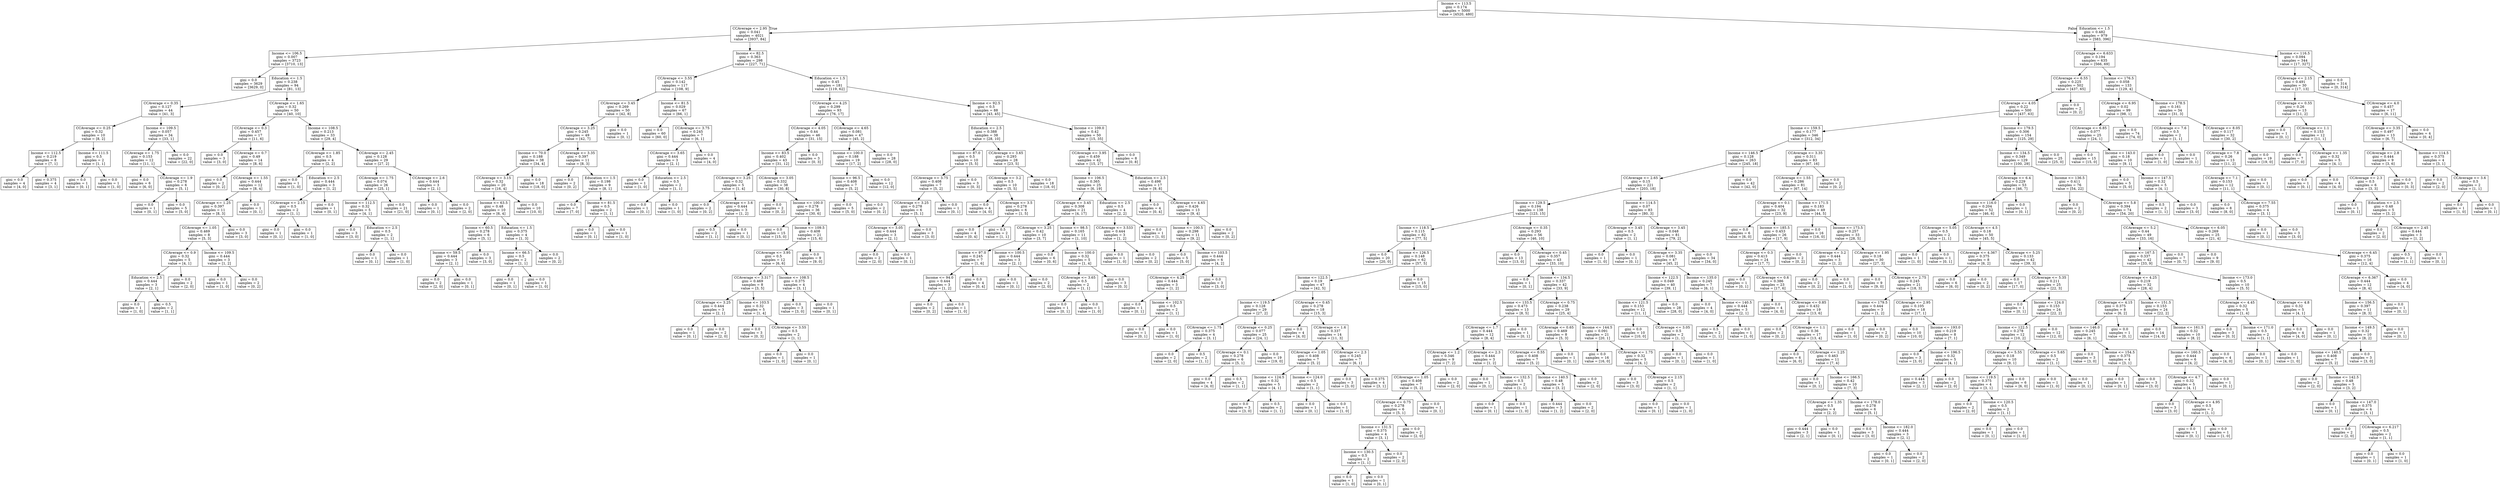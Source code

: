 digraph Tree {
node [shape=box] ;
0 [label="Income <= 113.5\ngini = 0.174\nsamples = 5000\nvalue = [4520, 480]"] ;
1 [label="CCAverage <= 2.95\ngini = 0.041\nsamples = 4021\nvalue = [3937, 84]"] ;
0 -> 1 [labeldistance=2.5, labelangle=45, headlabel="True"] ;
2 [label="Income <= 106.5\ngini = 0.007\nsamples = 3723\nvalue = [3710, 13]"] ;
1 -> 2 ;
3 [label="gini = 0.0\nsamples = 3629\nvalue = [3629, 0]"] ;
2 -> 3 ;
4 [label="Education <= 1.5\ngini = 0.238\nsamples = 94\nvalue = [81, 13]"] ;
2 -> 4 ;
5 [label="CCAverage <= 0.35\ngini = 0.127\nsamples = 44\nvalue = [41, 3]"] ;
4 -> 5 ;
6 [label="CCAverage <= 0.25\ngini = 0.32\nsamples = 10\nvalue = [8, 2]"] ;
5 -> 6 ;
7 [label="Income <= 112.5\ngini = 0.219\nsamples = 8\nvalue = [7, 1]"] ;
6 -> 7 ;
8 [label="gini = 0.0\nsamples = 4\nvalue = [4, 0]"] ;
7 -> 8 ;
9 [label="gini = 0.375\nsamples = 4\nvalue = [3, 1]"] ;
7 -> 9 ;
10 [label="Income <= 111.5\ngini = 0.5\nsamples = 2\nvalue = [1, 1]"] ;
6 -> 10 ;
11 [label="gini = 0.0\nsamples = 1\nvalue = [0, 1]"] ;
10 -> 11 ;
12 [label="gini = 0.0\nsamples = 1\nvalue = [1, 0]"] ;
10 -> 12 ;
13 [label="Income <= 109.5\ngini = 0.057\nsamples = 34\nvalue = [33, 1]"] ;
5 -> 13 ;
14 [label="CCAverage <= 1.75\ngini = 0.153\nsamples = 12\nvalue = [11, 1]"] ;
13 -> 14 ;
15 [label="gini = 0.0\nsamples = 6\nvalue = [6, 0]"] ;
14 -> 15 ;
16 [label="CCAverage <= 1.9\ngini = 0.278\nsamples = 6\nvalue = [5, 1]"] ;
14 -> 16 ;
17 [label="gini = 0.0\nsamples = 1\nvalue = [0, 1]"] ;
16 -> 17 ;
18 [label="gini = 0.0\nsamples = 5\nvalue = [5, 0]"] ;
16 -> 18 ;
19 [label="gini = 0.0\nsamples = 22\nvalue = [22, 0]"] ;
13 -> 19 ;
20 [label="CCAverage <= 1.65\ngini = 0.32\nsamples = 50\nvalue = [40, 10]"] ;
4 -> 20 ;
21 [label="CCAverage <= 0.3\ngini = 0.457\nsamples = 17\nvalue = [11, 6]"] ;
20 -> 21 ;
22 [label="gini = 0.0\nsamples = 3\nvalue = [3, 0]"] ;
21 -> 22 ;
23 [label="CCAverage <= 0.7\ngini = 0.49\nsamples = 14\nvalue = [8, 6]"] ;
21 -> 23 ;
24 [label="gini = 0.0\nsamples = 2\nvalue = [0, 2]"] ;
23 -> 24 ;
25 [label="CCAverage <= 1.55\ngini = 0.444\nsamples = 12\nvalue = [8, 4]"] ;
23 -> 25 ;
26 [label="CCAverage <= 1.25\ngini = 0.397\nsamples = 11\nvalue = [8, 3]"] ;
25 -> 26 ;
27 [label="CCAverage <= 1.05\ngini = 0.469\nsamples = 8\nvalue = [5, 3]"] ;
26 -> 27 ;
28 [label="CCAverage <= 0.9\ngini = 0.32\nsamples = 5\nvalue = [4, 1]"] ;
27 -> 28 ;
29 [label="Education <= 2.5\ngini = 0.444\nsamples = 3\nvalue = [2, 1]"] ;
28 -> 29 ;
30 [label="gini = 0.0\nsamples = 1\nvalue = [1, 0]"] ;
29 -> 30 ;
31 [label="gini = 0.5\nsamples = 2\nvalue = [1, 1]"] ;
29 -> 31 ;
32 [label="gini = 0.0\nsamples = 2\nvalue = [2, 0]"] ;
28 -> 32 ;
33 [label="Income <= 109.5\ngini = 0.444\nsamples = 3\nvalue = [1, 2]"] ;
27 -> 33 ;
34 [label="gini = 0.0\nsamples = 1\nvalue = [1, 0]"] ;
33 -> 34 ;
35 [label="gini = 0.0\nsamples = 2\nvalue = [0, 2]"] ;
33 -> 35 ;
36 [label="gini = 0.0\nsamples = 3\nvalue = [3, 0]"] ;
26 -> 36 ;
37 [label="gini = 0.0\nsamples = 1\nvalue = [0, 1]"] ;
25 -> 37 ;
38 [label="Income <= 108.5\ngini = 0.213\nsamples = 33\nvalue = [29, 4]"] ;
20 -> 38 ;
39 [label="CCAverage <= 1.85\ngini = 0.5\nsamples = 4\nvalue = [2, 2]"] ;
38 -> 39 ;
40 [label="gini = 0.0\nsamples = 1\nvalue = [1, 0]"] ;
39 -> 40 ;
41 [label="Education <= 2.5\ngini = 0.444\nsamples = 3\nvalue = [1, 2]"] ;
39 -> 41 ;
42 [label="CCAverage <= 2.15\ngini = 0.5\nsamples = 2\nvalue = [1, 1]"] ;
41 -> 42 ;
43 [label="gini = 0.0\nsamples = 1\nvalue = [0, 1]"] ;
42 -> 43 ;
44 [label="gini = 0.0\nsamples = 1\nvalue = [1, 0]"] ;
42 -> 44 ;
45 [label="gini = 0.0\nsamples = 1\nvalue = [0, 1]"] ;
41 -> 45 ;
46 [label="CCAverage <= 2.45\ngini = 0.128\nsamples = 29\nvalue = [27, 2]"] ;
38 -> 46 ;
47 [label="CCAverage <= 1.75\ngini = 0.074\nsamples = 26\nvalue = [25, 1]"] ;
46 -> 47 ;
48 [label="Income <= 112.5\ngini = 0.32\nsamples = 5\nvalue = [4, 1]"] ;
47 -> 48 ;
49 [label="gini = 0.0\nsamples = 3\nvalue = [3, 0]"] ;
48 -> 49 ;
50 [label="Education <= 2.5\ngini = 0.5\nsamples = 2\nvalue = [1, 1]"] ;
48 -> 50 ;
51 [label="gini = 0.0\nsamples = 1\nvalue = [0, 1]"] ;
50 -> 51 ;
52 [label="gini = 0.0\nsamples = 1\nvalue = [1, 0]"] ;
50 -> 52 ;
53 [label="gini = 0.0\nsamples = 21\nvalue = [21, 0]"] ;
47 -> 53 ;
54 [label="CCAverage <= 2.6\ngini = 0.444\nsamples = 3\nvalue = [2, 1]"] ;
46 -> 54 ;
55 [label="gini = 0.0\nsamples = 1\nvalue = [0, 1]"] ;
54 -> 55 ;
56 [label="gini = 0.0\nsamples = 2\nvalue = [2, 0]"] ;
54 -> 56 ;
57 [label="Income <= 82.5\ngini = 0.363\nsamples = 298\nvalue = [227, 71]"] ;
1 -> 57 ;
58 [label="CCAverage <= 3.55\ngini = 0.142\nsamples = 117\nvalue = [108, 9]"] ;
57 -> 58 ;
59 [label="CCAverage <= 3.45\ngini = 0.269\nsamples = 50\nvalue = [42, 8]"] ;
58 -> 59 ;
60 [label="CCAverage <= 3.25\ngini = 0.245\nsamples = 49\nvalue = [42, 7]"] ;
59 -> 60 ;
61 [label="Income <= 70.0\ngini = 0.188\nsamples = 38\nvalue = [34, 4]"] ;
60 -> 61 ;
62 [label="CCAverage <= 3.15\ngini = 0.32\nsamples = 20\nvalue = [16, 4]"] ;
61 -> 62 ;
63 [label="Income <= 63.5\ngini = 0.48\nsamples = 10\nvalue = [6, 4]"] ;
62 -> 63 ;
64 [label="Income <= 60.5\ngini = 0.278\nsamples = 6\nvalue = [5, 1]"] ;
63 -> 64 ;
65 [label="Income <= 59.5\ngini = 0.444\nsamples = 3\nvalue = [2, 1]"] ;
64 -> 65 ;
66 [label="gini = 0.0\nsamples = 2\nvalue = [2, 0]"] ;
65 -> 66 ;
67 [label="gini = 0.0\nsamples = 1\nvalue = [0, 1]"] ;
65 -> 67 ;
68 [label="gini = 0.0\nsamples = 3\nvalue = [3, 0]"] ;
64 -> 68 ;
69 [label="Education <= 1.5\ngini = 0.375\nsamples = 4\nvalue = [1, 3]"] ;
63 -> 69 ;
70 [label="Income <= 66.5\ngini = 0.5\nsamples = 2\nvalue = [1, 1]"] ;
69 -> 70 ;
71 [label="gini = 0.0\nsamples = 1\nvalue = [0, 1]"] ;
70 -> 71 ;
72 [label="gini = 0.0\nsamples = 1\nvalue = [1, 0]"] ;
70 -> 72 ;
73 [label="gini = 0.0\nsamples = 2\nvalue = [0, 2]"] ;
69 -> 73 ;
74 [label="gini = 0.0\nsamples = 10\nvalue = [10, 0]"] ;
62 -> 74 ;
75 [label="gini = 0.0\nsamples = 18\nvalue = [18, 0]"] ;
61 -> 75 ;
76 [label="CCAverage <= 3.35\ngini = 0.397\nsamples = 11\nvalue = [8, 3]"] ;
60 -> 76 ;
77 [label="gini = 0.0\nsamples = 2\nvalue = [0, 2]"] ;
76 -> 77 ;
78 [label="Education <= 1.5\ngini = 0.198\nsamples = 9\nvalue = [8, 1]"] ;
76 -> 78 ;
79 [label="gini = 0.0\nsamples = 7\nvalue = [7, 0]"] ;
78 -> 79 ;
80 [label="Income <= 81.5\ngini = 0.5\nsamples = 2\nvalue = [1, 1]"] ;
78 -> 80 ;
81 [label="gini = 0.0\nsamples = 1\nvalue = [0, 1]"] ;
80 -> 81 ;
82 [label="gini = 0.0\nsamples = 1\nvalue = [1, 0]"] ;
80 -> 82 ;
83 [label="gini = 0.0\nsamples = 1\nvalue = [0, 1]"] ;
59 -> 83 ;
84 [label="Income <= 81.5\ngini = 0.029\nsamples = 67\nvalue = [66, 1]"] ;
58 -> 84 ;
85 [label="gini = 0.0\nsamples = 60\nvalue = [60, 0]"] ;
84 -> 85 ;
86 [label="CCAverage <= 3.75\ngini = 0.245\nsamples = 7\nvalue = [6, 1]"] ;
84 -> 86 ;
87 [label="CCAverage <= 3.65\ngini = 0.444\nsamples = 3\nvalue = [2, 1]"] ;
86 -> 87 ;
88 [label="gini = 0.0\nsamples = 1\nvalue = [1, 0]"] ;
87 -> 88 ;
89 [label="Education <= 2.5\ngini = 0.5\nsamples = 2\nvalue = [1, 1]"] ;
87 -> 89 ;
90 [label="gini = 0.0\nsamples = 1\nvalue = [0, 1]"] ;
89 -> 90 ;
91 [label="gini = 0.0\nsamples = 1\nvalue = [1, 0]"] ;
89 -> 91 ;
92 [label="gini = 0.0\nsamples = 4\nvalue = [4, 0]"] ;
86 -> 92 ;
93 [label="Education <= 1.5\ngini = 0.45\nsamples = 181\nvalue = [119, 62]"] ;
57 -> 93 ;
94 [label="CCAverage <= 4.25\ngini = 0.299\nsamples = 93\nvalue = [76, 17]"] ;
93 -> 94 ;
95 [label="CCAverage <= 4.05\ngini = 0.44\nsamples = 46\nvalue = [31, 15]"] ;
94 -> 95 ;
96 [label="Income <= 83.5\ngini = 0.402\nsamples = 43\nvalue = [31, 12]"] ;
95 -> 96 ;
97 [label="CCAverage <= 3.25\ngini = 0.32\nsamples = 5\nvalue = [1, 4]"] ;
96 -> 97 ;
98 [label="gini = 0.0\nsamples = 2\nvalue = [0, 2]"] ;
97 -> 98 ;
99 [label="CCAverage <= 3.6\ngini = 0.444\nsamples = 3\nvalue = [1, 2]"] ;
97 -> 99 ;
100 [label="gini = 0.5\nsamples = 2\nvalue = [1, 1]"] ;
99 -> 100 ;
101 [label="gini = 0.0\nsamples = 1\nvalue = [0, 1]"] ;
99 -> 101 ;
102 [label="CCAverage <= 3.05\ngini = 0.332\nsamples = 38\nvalue = [30, 8]"] ;
96 -> 102 ;
103 [label="gini = 0.0\nsamples = 2\nvalue = [0, 2]"] ;
102 -> 103 ;
104 [label="Income <= 100.0\ngini = 0.278\nsamples = 36\nvalue = [30, 6]"] ;
102 -> 104 ;
105 [label="gini = 0.0\nsamples = 15\nvalue = [15, 0]"] ;
104 -> 105 ;
106 [label="Income <= 109.5\ngini = 0.408\nsamples = 21\nvalue = [15, 6]"] ;
104 -> 106 ;
107 [label="CCAverage <= 3.95\ngini = 0.5\nsamples = 12\nvalue = [6, 6]"] ;
106 -> 107 ;
108 [label="CCAverage <= 3.317\ngini = 0.469\nsamples = 8\nvalue = [3, 5]"] ;
107 -> 108 ;
109 [label="CCAverage <= 3.25\ngini = 0.444\nsamples = 3\nvalue = [2, 1]"] ;
108 -> 109 ;
110 [label="gini = 0.0\nsamples = 1\nvalue = [0, 1]"] ;
109 -> 110 ;
111 [label="gini = 0.0\nsamples = 2\nvalue = [2, 0]"] ;
109 -> 111 ;
112 [label="Income <= 103.5\ngini = 0.32\nsamples = 5\nvalue = [1, 4]"] ;
108 -> 112 ;
113 [label="gini = 0.0\nsamples = 3\nvalue = [0, 3]"] ;
112 -> 113 ;
114 [label="CCAverage <= 3.55\ngini = 0.5\nsamples = 2\nvalue = [1, 1]"] ;
112 -> 114 ;
115 [label="gini = 0.0\nsamples = 1\nvalue = [1, 0]"] ;
114 -> 115 ;
116 [label="gini = 0.0\nsamples = 1\nvalue = [0, 1]"] ;
114 -> 116 ;
117 [label="Income <= 108.5\ngini = 0.375\nsamples = 4\nvalue = [3, 1]"] ;
107 -> 117 ;
118 [label="gini = 0.0\nsamples = 3\nvalue = [3, 0]"] ;
117 -> 118 ;
119 [label="gini = 0.0\nsamples = 1\nvalue = [0, 1]"] ;
117 -> 119 ;
120 [label="gini = 0.0\nsamples = 9\nvalue = [9, 0]"] ;
106 -> 120 ;
121 [label="gini = 0.0\nsamples = 3\nvalue = [0, 3]"] ;
95 -> 121 ;
122 [label="CCAverage <= 4.65\ngini = 0.081\nsamples = 47\nvalue = [45, 2]"] ;
94 -> 122 ;
123 [label="Income <= 100.0\ngini = 0.188\nsamples = 19\nvalue = [17, 2]"] ;
122 -> 123 ;
124 [label="Income <= 96.5\ngini = 0.408\nsamples = 7\nvalue = [5, 2]"] ;
123 -> 124 ;
125 [label="gini = 0.0\nsamples = 5\nvalue = [5, 0]"] ;
124 -> 125 ;
126 [label="gini = 0.0\nsamples = 2\nvalue = [0, 2]"] ;
124 -> 126 ;
127 [label="gini = 0.0\nsamples = 12\nvalue = [12, 0]"] ;
123 -> 127 ;
128 [label="gini = 0.0\nsamples = 28\nvalue = [28, 0]"] ;
122 -> 128 ;
129 [label="Income <= 92.5\ngini = 0.5\nsamples = 88\nvalue = [43, 45]"] ;
93 -> 129 ;
130 [label="Education <= 2.5\ngini = 0.388\nsamples = 38\nvalue = [28, 10]"] ;
129 -> 130 ;
131 [label="Income <= 87.0\ngini = 0.5\nsamples = 10\nvalue = [5, 5]"] ;
130 -> 131 ;
132 [label="CCAverage <= 3.75\ngini = 0.408\nsamples = 7\nvalue = [5, 2]"] ;
131 -> 132 ;
133 [label="CCAverage <= 3.25\ngini = 0.278\nsamples = 6\nvalue = [5, 1]"] ;
132 -> 133 ;
134 [label="CCAverage <= 3.05\ngini = 0.444\nsamples = 3\nvalue = [2, 1]"] ;
133 -> 134 ;
135 [label="gini = 0.0\nsamples = 2\nvalue = [2, 0]"] ;
134 -> 135 ;
136 [label="gini = 0.0\nsamples = 1\nvalue = [0, 1]"] ;
134 -> 136 ;
137 [label="gini = 0.0\nsamples = 3\nvalue = [3, 0]"] ;
133 -> 137 ;
138 [label="gini = 0.0\nsamples = 1\nvalue = [0, 1]"] ;
132 -> 138 ;
139 [label="gini = 0.0\nsamples = 3\nvalue = [0, 3]"] ;
131 -> 139 ;
140 [label="CCAverage <= 3.65\ngini = 0.293\nsamples = 28\nvalue = [23, 5]"] ;
130 -> 140 ;
141 [label="CCAverage <= 3.2\ngini = 0.5\nsamples = 10\nvalue = [5, 5]"] ;
140 -> 141 ;
142 [label="gini = 0.0\nsamples = 4\nvalue = [4, 0]"] ;
141 -> 142 ;
143 [label="CCAverage <= 3.5\ngini = 0.278\nsamples = 6\nvalue = [1, 5]"] ;
141 -> 143 ;
144 [label="gini = 0.0\nsamples = 4\nvalue = [0, 4]"] ;
143 -> 144 ;
145 [label="gini = 0.5\nsamples = 2\nvalue = [1, 1]"] ;
143 -> 145 ;
146 [label="gini = 0.0\nsamples = 18\nvalue = [18, 0]"] ;
140 -> 146 ;
147 [label="Income <= 109.0\ngini = 0.42\nsamples = 50\nvalue = [15, 35]"] ;
129 -> 147 ;
148 [label="CCAverage <= 3.95\ngini = 0.459\nsamples = 42\nvalue = [15, 27]"] ;
147 -> 148 ;
149 [label="Income <= 106.5\ngini = 0.365\nsamples = 25\nvalue = [6, 19]"] ;
148 -> 149 ;
150 [label="CCAverage <= 3.45\ngini = 0.308\nsamples = 21\nvalue = [4, 17]"] ;
149 -> 150 ;
151 [label="CCAverage <= 3.25\ngini = 0.42\nsamples = 10\nvalue = [3, 7]"] ;
150 -> 151 ;
152 [label="Income <= 97.0\ngini = 0.245\nsamples = 7\nvalue = [1, 6]"] ;
151 -> 152 ;
153 [label="Income <= 94.0\ngini = 0.444\nsamples = 3\nvalue = [1, 2]"] ;
152 -> 153 ;
154 [label="gini = 0.0\nsamples = 2\nvalue = [0, 2]"] ;
153 -> 154 ;
155 [label="gini = 0.0\nsamples = 1\nvalue = [1, 0]"] ;
153 -> 155 ;
156 [label="gini = 0.0\nsamples = 4\nvalue = [0, 4]"] ;
152 -> 156 ;
157 [label="Income <= 100.5\ngini = 0.444\nsamples = 3\nvalue = [2, 1]"] ;
151 -> 157 ;
158 [label="gini = 0.0\nsamples = 1\nvalue = [0, 1]"] ;
157 -> 158 ;
159 [label="gini = 0.0\nsamples = 2\nvalue = [2, 0]"] ;
157 -> 159 ;
160 [label="Income <= 98.5\ngini = 0.165\nsamples = 11\nvalue = [1, 10]"] ;
150 -> 160 ;
161 [label="gini = 0.0\nsamples = 6\nvalue = [0, 6]"] ;
160 -> 161 ;
162 [label="Income <= 100.0\ngini = 0.32\nsamples = 5\nvalue = [1, 4]"] ;
160 -> 162 ;
163 [label="CCAverage <= 3.65\ngini = 0.5\nsamples = 2\nvalue = [1, 1]"] ;
162 -> 163 ;
164 [label="gini = 0.0\nsamples = 1\nvalue = [0, 1]"] ;
163 -> 164 ;
165 [label="gini = 0.0\nsamples = 1\nvalue = [1, 0]"] ;
163 -> 165 ;
166 [label="gini = 0.0\nsamples = 3\nvalue = [0, 3]"] ;
162 -> 166 ;
167 [label="Education <= 2.5\ngini = 0.5\nsamples = 4\nvalue = [2, 2]"] ;
149 -> 167 ;
168 [label="CCAverage <= 3.533\ngini = 0.444\nsamples = 3\nvalue = [1, 2]"] ;
167 -> 168 ;
169 [label="gini = 0.0\nsamples = 1\nvalue = [1, 0]"] ;
168 -> 169 ;
170 [label="gini = 0.0\nsamples = 2\nvalue = [0, 2]"] ;
168 -> 170 ;
171 [label="gini = 0.0\nsamples = 1\nvalue = [1, 0]"] ;
167 -> 171 ;
172 [label="Education <= 2.5\ngini = 0.498\nsamples = 17\nvalue = [9, 8]"] ;
148 -> 172 ;
173 [label="gini = 0.0\nsamples = 4\nvalue = [0, 4]"] ;
172 -> 173 ;
174 [label="CCAverage <= 4.65\ngini = 0.426\nsamples = 13\nvalue = [9, 4]"] ;
172 -> 174 ;
175 [label="Income <= 100.5\ngini = 0.298\nsamples = 11\nvalue = [9, 2]"] ;
174 -> 175 ;
176 [label="gini = 0.0\nsamples = 5\nvalue = [5, 0]"] ;
175 -> 176 ;
177 [label="Income <= 103.5\ngini = 0.444\nsamples = 6\nvalue = [4, 2]"] ;
175 -> 177 ;
178 [label="CCAverage <= 4.25\ngini = 0.444\nsamples = 3\nvalue = [1, 2]"] ;
177 -> 178 ;
179 [label="gini = 0.0\nsamples = 1\nvalue = [0, 1]"] ;
178 -> 179 ;
180 [label="Income <= 102.5\ngini = 0.5\nsamples = 2\nvalue = [1, 1]"] ;
178 -> 180 ;
181 [label="gini = 0.0\nsamples = 1\nvalue = [0, 1]"] ;
180 -> 181 ;
182 [label="gini = 0.0\nsamples = 1\nvalue = [1, 0]"] ;
180 -> 182 ;
183 [label="gini = 0.0\nsamples = 3\nvalue = [3, 0]"] ;
177 -> 183 ;
184 [label="gini = 0.0\nsamples = 2\nvalue = [0, 2]"] ;
174 -> 184 ;
185 [label="gini = 0.0\nsamples = 8\nvalue = [0, 8]"] ;
147 -> 185 ;
186 [label="Education <= 1.5\ngini = 0.482\nsamples = 979\nvalue = [583, 396]"] ;
0 -> 186 [labeldistance=2.5, labelangle=-45, headlabel="False"] ;
187 [label="CCAverage <= 6.633\ngini = 0.194\nsamples = 635\nvalue = [566, 69]"] ;
186 -> 187 ;
188 [label="CCAverage <= 6.55\ngini = 0.225\nsamples = 502\nvalue = [437, 65]"] ;
187 -> 188 ;
189 [label="CCAverage <= 4.05\ngini = 0.22\nsamples = 500\nvalue = [437, 63]"] ;
188 -> 189 ;
190 [label="Income <= 159.5\ngini = 0.177\nsamples = 346\nvalue = [312, 34]"] ;
189 -> 190 ;
191 [label="Income <= 146.5\ngini = 0.128\nsamples = 263\nvalue = [245, 18]"] ;
190 -> 191 ;
192 [label="CCAverage <= 2.65\ngini = 0.15\nsamples = 221\nvalue = [203, 18]"] ;
191 -> 192 ;
193 [label="Income <= 129.5\ngini = 0.194\nsamples = 138\nvalue = [123, 15]"] ;
192 -> 193 ;
194 [label="Income <= 118.5\ngini = 0.115\nsamples = 82\nvalue = [77, 5]"] ;
193 -> 194 ;
195 [label="gini = 0.0\nsamples = 20\nvalue = [20, 0]"] ;
194 -> 195 ;
196 [label="Income <= 126.5\ngini = 0.148\nsamples = 62\nvalue = [57, 5]"] ;
194 -> 196 ;
197 [label="Income <= 122.5\ngini = 0.19\nsamples = 47\nvalue = [42, 5]"] ;
196 -> 197 ;
198 [label="Income <= 119.5\ngini = 0.128\nsamples = 29\nvalue = [27, 2]"] ;
197 -> 198 ;
199 [label="CCAverage <= 1.75\ngini = 0.375\nsamples = 4\nvalue = [3, 1]"] ;
198 -> 199 ;
200 [label="gini = 0.0\nsamples = 2\nvalue = [2, 0]"] ;
199 -> 200 ;
201 [label="gini = 0.5\nsamples = 2\nvalue = [1, 1]"] ;
199 -> 201 ;
202 [label="CCAverage <= 0.25\ngini = 0.077\nsamples = 25\nvalue = [24, 1]"] ;
198 -> 202 ;
203 [label="CCAverage <= 0.1\ngini = 0.278\nsamples = 6\nvalue = [5, 1]"] ;
202 -> 203 ;
204 [label="gini = 0.0\nsamples = 4\nvalue = [4, 0]"] ;
203 -> 204 ;
205 [label="gini = 0.5\nsamples = 2\nvalue = [1, 1]"] ;
203 -> 205 ;
206 [label="gini = 0.0\nsamples = 19\nvalue = [19, 0]"] ;
202 -> 206 ;
207 [label="CCAverage <= 0.45\ngini = 0.278\nsamples = 18\nvalue = [15, 3]"] ;
197 -> 207 ;
208 [label="gini = 0.0\nsamples = 4\nvalue = [4, 0]"] ;
207 -> 208 ;
209 [label="CCAverage <= 1.6\ngini = 0.337\nsamples = 14\nvalue = [11, 3]"] ;
207 -> 209 ;
210 [label="CCAverage <= 1.05\ngini = 0.408\nsamples = 7\nvalue = [5, 2]"] ;
209 -> 210 ;
211 [label="Income <= 124.5\ngini = 0.32\nsamples = 5\nvalue = [4, 1]"] ;
210 -> 211 ;
212 [label="gini = 0.0\nsamples = 3\nvalue = [3, 0]"] ;
211 -> 212 ;
213 [label="gini = 0.5\nsamples = 2\nvalue = [1, 1]"] ;
211 -> 213 ;
214 [label="Income <= 124.0\ngini = 0.5\nsamples = 2\nvalue = [1, 1]"] ;
210 -> 214 ;
215 [label="gini = 0.0\nsamples = 1\nvalue = [0, 1]"] ;
214 -> 215 ;
216 [label="gini = 0.0\nsamples = 1\nvalue = [1, 0]"] ;
214 -> 216 ;
217 [label="CCAverage <= 2.3\ngini = 0.245\nsamples = 7\nvalue = [6, 1]"] ;
209 -> 217 ;
218 [label="gini = 0.0\nsamples = 3\nvalue = [3, 0]"] ;
217 -> 218 ;
219 [label="gini = 0.375\nsamples = 4\nvalue = [3, 1]"] ;
217 -> 219 ;
220 [label="gini = 0.0\nsamples = 15\nvalue = [15, 0]"] ;
196 -> 220 ;
221 [label="CCAverage <= 0.35\ngini = 0.293\nsamples = 56\nvalue = [46, 10]"] ;
193 -> 221 ;
222 [label="gini = 0.0\nsamples = 13\nvalue = [13, 0]"] ;
221 -> 222 ;
223 [label="CCAverage <= 0.45\ngini = 0.357\nsamples = 43\nvalue = [33, 10]"] ;
221 -> 223 ;
224 [label="gini = 0.0\nsamples = 1\nvalue = [0, 1]"] ;
223 -> 224 ;
225 [label="Income <= 134.5\ngini = 0.337\nsamples = 42\nvalue = [33, 9]"] ;
223 -> 225 ;
226 [label="Income <= 133.5\ngini = 0.473\nsamples = 13\nvalue = [8, 5]"] ;
225 -> 226 ;
227 [label="CCAverage <= 1.7\ngini = 0.444\nsamples = 12\nvalue = [8, 4]"] ;
226 -> 227 ;
228 [label="CCAverage <= 1.2\ngini = 0.346\nsamples = 9\nvalue = [7, 2]"] ;
227 -> 228 ;
229 [label="CCAverage <= 1.05\ngini = 0.408\nsamples = 7\nvalue = [5, 2]"] ;
228 -> 229 ;
230 [label="CCAverage <= 0.75\ngini = 0.278\nsamples = 6\nvalue = [5, 1]"] ;
229 -> 230 ;
231 [label="Income <= 131.5\ngini = 0.375\nsamples = 4\nvalue = [3, 1]"] ;
230 -> 231 ;
232 [label="Income <= 130.5\ngini = 0.5\nsamples = 2\nvalue = [1, 1]"] ;
231 -> 232 ;
233 [label="gini = 0.0\nsamples = 1\nvalue = [1, 0]"] ;
232 -> 233 ;
234 [label="gini = 0.0\nsamples = 1\nvalue = [0, 1]"] ;
232 -> 234 ;
235 [label="gini = 0.0\nsamples = 2\nvalue = [2, 0]"] ;
231 -> 235 ;
236 [label="gini = 0.0\nsamples = 2\nvalue = [2, 0]"] ;
230 -> 236 ;
237 [label="gini = 0.0\nsamples = 1\nvalue = [0, 1]"] ;
229 -> 237 ;
238 [label="gini = 0.0\nsamples = 2\nvalue = [2, 0]"] ;
228 -> 238 ;
239 [label="CCAverage <= 2.3\ngini = 0.444\nsamples = 3\nvalue = [1, 2]"] ;
227 -> 239 ;
240 [label="gini = 0.0\nsamples = 1\nvalue = [0, 1]"] ;
239 -> 240 ;
241 [label="Income <= 132.5\ngini = 0.5\nsamples = 2\nvalue = [1, 1]"] ;
239 -> 241 ;
242 [label="gini = 0.0\nsamples = 1\nvalue = [0, 1]"] ;
241 -> 242 ;
243 [label="gini = 0.0\nsamples = 1\nvalue = [1, 0]"] ;
241 -> 243 ;
244 [label="gini = 0.0\nsamples = 1\nvalue = [0, 1]"] ;
226 -> 244 ;
245 [label="CCAverage <= 0.75\ngini = 0.238\nsamples = 29\nvalue = [25, 4]"] ;
225 -> 245 ;
246 [label="CCAverage <= 0.65\ngini = 0.469\nsamples = 8\nvalue = [5, 3]"] ;
245 -> 246 ;
247 [label="CCAverage <= 0.55\ngini = 0.408\nsamples = 7\nvalue = [5, 2]"] ;
246 -> 247 ;
248 [label="Income <= 140.5\ngini = 0.48\nsamples = 5\nvalue = [3, 2]"] ;
247 -> 248 ;
249 [label="gini = 0.444\nsamples = 3\nvalue = [1, 2]"] ;
248 -> 249 ;
250 [label="gini = 0.0\nsamples = 2\nvalue = [2, 0]"] ;
248 -> 250 ;
251 [label="gini = 0.0\nsamples = 2\nvalue = [2, 0]"] ;
247 -> 251 ;
252 [label="gini = 0.0\nsamples = 1\nvalue = [0, 1]"] ;
246 -> 252 ;
253 [label="Income <= 144.5\ngini = 0.091\nsamples = 21\nvalue = [20, 1]"] ;
245 -> 253 ;
254 [label="gini = 0.0\nsamples = 16\nvalue = [16, 0]"] ;
253 -> 254 ;
255 [label="CCAverage <= 1.75\ngini = 0.32\nsamples = 5\nvalue = [4, 1]"] ;
253 -> 255 ;
256 [label="gini = 0.0\nsamples = 3\nvalue = [3, 0]"] ;
255 -> 256 ;
257 [label="CCAverage <= 2.15\ngini = 0.5\nsamples = 2\nvalue = [1, 1]"] ;
255 -> 257 ;
258 [label="gini = 0.0\nsamples = 1\nvalue = [0, 1]"] ;
257 -> 258 ;
259 [label="gini = 0.0\nsamples = 1\nvalue = [1, 0]"] ;
257 -> 259 ;
260 [label="Income <= 114.5\ngini = 0.07\nsamples = 83\nvalue = [80, 3]"] ;
192 -> 260 ;
261 [label="CCAverage <= 3.45\ngini = 0.5\nsamples = 2\nvalue = [1, 1]"] ;
260 -> 261 ;
262 [label="gini = 0.0\nsamples = 1\nvalue = [1, 0]"] ;
261 -> 262 ;
263 [label="gini = 0.0\nsamples = 1\nvalue = [0, 1]"] ;
261 -> 263 ;
264 [label="CCAverage <= 3.45\ngini = 0.048\nsamples = 81\nvalue = [79, 2]"] ;
260 -> 264 ;
265 [label="CCAverage <= 3.35\ngini = 0.081\nsamples = 47\nvalue = [45, 2]"] ;
264 -> 265 ;
266 [label="Income <= 122.5\ngini = 0.049\nsamples = 40\nvalue = [39, 1]"] ;
265 -> 266 ;
267 [label="Income <= 121.5\ngini = 0.153\nsamples = 12\nvalue = [11, 1]"] ;
266 -> 267 ;
268 [label="gini = 0.0\nsamples = 10\nvalue = [10, 0]"] ;
267 -> 268 ;
269 [label="CCAverage <= 3.05\ngini = 0.5\nsamples = 2\nvalue = [1, 1]"] ;
267 -> 269 ;
270 [label="gini = 0.0\nsamples = 1\nvalue = [0, 1]"] ;
269 -> 270 ;
271 [label="gini = 0.0\nsamples = 1\nvalue = [1, 0]"] ;
269 -> 271 ;
272 [label="gini = 0.0\nsamples = 28\nvalue = [28, 0]"] ;
266 -> 272 ;
273 [label="Income <= 135.0\ngini = 0.245\nsamples = 7\nvalue = [6, 1]"] ;
265 -> 273 ;
274 [label="gini = 0.0\nsamples = 4\nvalue = [4, 0]"] ;
273 -> 274 ;
275 [label="Income <= 140.5\ngini = 0.444\nsamples = 3\nvalue = [2, 1]"] ;
273 -> 275 ;
276 [label="gini = 0.5\nsamples = 2\nvalue = [1, 1]"] ;
275 -> 276 ;
277 [label="gini = 0.0\nsamples = 1\nvalue = [1, 0]"] ;
275 -> 277 ;
278 [label="gini = 0.0\nsamples = 34\nvalue = [34, 0]"] ;
264 -> 278 ;
279 [label="gini = 0.0\nsamples = 42\nvalue = [42, 0]"] ;
191 -> 279 ;
280 [label="CCAverage <= 3.35\ngini = 0.311\nsamples = 83\nvalue = [67, 16]"] ;
190 -> 280 ;
281 [label="CCAverage <= 1.55\ngini = 0.286\nsamples = 81\nvalue = [67, 14]"] ;
280 -> 281 ;
282 [label="CCAverage <= 0.1\ngini = 0.404\nsamples = 32\nvalue = [23, 9]"] ;
281 -> 282 ;
283 [label="gini = 0.0\nsamples = 6\nvalue = [6, 0]"] ;
282 -> 283 ;
284 [label="Income <= 185.5\ngini = 0.453\nsamples = 26\nvalue = [17, 9]"] ;
282 -> 284 ;
285 [label="CCAverage <= 0.3\ngini = 0.413\nsamples = 24\nvalue = [17, 7]"] ;
284 -> 285 ;
286 [label="gini = 0.0\nsamples = 1\nvalue = [0, 1]"] ;
285 -> 286 ;
287 [label="CCAverage <= 0.6\ngini = 0.386\nsamples = 23\nvalue = [17, 6]"] ;
285 -> 287 ;
288 [label="gini = 0.0\nsamples = 4\nvalue = [4, 0]"] ;
287 -> 288 ;
289 [label="CCAverage <= 0.85\ngini = 0.432\nsamples = 19\nvalue = [13, 6]"] ;
287 -> 289 ;
290 [label="gini = 0.0\nsamples = 2\nvalue = [0, 2]"] ;
289 -> 290 ;
291 [label="CCAverage <= 1.1\ngini = 0.36\nsamples = 17\nvalue = [13, 4]"] ;
289 -> 291 ;
292 [label="gini = 0.0\nsamples = 6\nvalue = [6, 0]"] ;
291 -> 292 ;
293 [label="CCAverage <= 1.25\ngini = 0.463\nsamples = 11\nvalue = [7, 4]"] ;
291 -> 293 ;
294 [label="gini = 0.0\nsamples = 1\nvalue = [0, 1]"] ;
293 -> 294 ;
295 [label="Income <= 166.5\ngini = 0.42\nsamples = 10\nvalue = [7, 3]"] ;
293 -> 295 ;
296 [label="CCAverage <= 1.35\ngini = 0.5\nsamples = 4\nvalue = [2, 2]"] ;
295 -> 296 ;
297 [label="gini = 0.444\nsamples = 3\nvalue = [2, 1]"] ;
296 -> 297 ;
298 [label="gini = 0.0\nsamples = 1\nvalue = [0, 1]"] ;
296 -> 298 ;
299 [label="Income <= 178.0\ngini = 0.278\nsamples = 6\nvalue = [5, 1]"] ;
295 -> 299 ;
300 [label="gini = 0.0\nsamples = 3\nvalue = [3, 0]"] ;
299 -> 300 ;
301 [label="Income <= 182.0\ngini = 0.444\nsamples = 3\nvalue = [2, 1]"] ;
299 -> 301 ;
302 [label="gini = 0.0\nsamples = 1\nvalue = [0, 1]"] ;
301 -> 302 ;
303 [label="gini = 0.0\nsamples = 2\nvalue = [2, 0]"] ;
301 -> 303 ;
304 [label="gini = 0.0\nsamples = 2\nvalue = [0, 2]"] ;
284 -> 304 ;
305 [label="Income <= 171.5\ngini = 0.183\nsamples = 49\nvalue = [44, 5]"] ;
281 -> 305 ;
306 [label="gini = 0.0\nsamples = 16\nvalue = [16, 0]"] ;
305 -> 306 ;
307 [label="Income <= 173.5\ngini = 0.257\nsamples = 33\nvalue = [28, 5]"] ;
305 -> 307 ;
308 [label="CCAverage <= 3.2\ngini = 0.444\nsamples = 3\nvalue = [1, 2]"] ;
307 -> 308 ;
309 [label="gini = 0.0\nsamples = 2\nvalue = [0, 2]"] ;
308 -> 309 ;
310 [label="gini = 0.0\nsamples = 1\nvalue = [1, 0]"] ;
308 -> 310 ;
311 [label="CCAverage <= 1.95\ngini = 0.18\nsamples = 30\nvalue = [27, 3]"] ;
307 -> 311 ;
312 [label="gini = 0.0\nsamples = 9\nvalue = [9, 0]"] ;
311 -> 312 ;
313 [label="CCAverage <= 2.75\ngini = 0.245\nsamples = 21\nvalue = [18, 3]"] ;
311 -> 313 ;
314 [label="Income <= 179.5\ngini = 0.444\nsamples = 3\nvalue = [1, 2]"] ;
313 -> 314 ;
315 [label="gini = 0.0\nsamples = 1\nvalue = [1, 0]"] ;
314 -> 315 ;
316 [label="gini = 0.0\nsamples = 2\nvalue = [0, 2]"] ;
314 -> 316 ;
317 [label="CCAverage <= 2.95\ngini = 0.105\nsamples = 18\nvalue = [17, 1]"] ;
313 -> 317 ;
318 [label="gini = 0.0\nsamples = 10\nvalue = [10, 0]"] ;
317 -> 318 ;
319 [label="Income <= 193.0\ngini = 0.219\nsamples = 8\nvalue = [7, 1]"] ;
317 -> 319 ;
320 [label="gini = 0.0\nsamples = 3\nvalue = [3, 0]"] ;
319 -> 320 ;
321 [label="Income <= 196.5\ngini = 0.32\nsamples = 5\nvalue = [4, 1]"] ;
319 -> 321 ;
322 [label="gini = 0.444\nsamples = 3\nvalue = [2, 1]"] ;
321 -> 322 ;
323 [label="gini = 0.0\nsamples = 2\nvalue = [2, 0]"] ;
321 -> 323 ;
324 [label="gini = 0.0\nsamples = 2\nvalue = [0, 2]"] ;
280 -> 324 ;
325 [label="Income <= 179.5\ngini = 0.306\nsamples = 154\nvalue = [125, 29]"] ;
189 -> 325 ;
326 [label="Income <= 134.5\ngini = 0.349\nsamples = 129\nvalue = [100, 29]"] ;
325 -> 326 ;
327 [label="CCAverage <= 6.4\ngini = 0.229\nsamples = 53\nvalue = [46, 7]"] ;
326 -> 327 ;
328 [label="Income <= 116.0\ngini = 0.204\nsamples = 52\nvalue = [46, 6]"] ;
327 -> 328 ;
329 [label="CCAverage <= 5.05\ngini = 0.5\nsamples = 2\nvalue = [1, 1]"] ;
328 -> 329 ;
330 [label="gini = 0.0\nsamples = 1\nvalue = [1, 0]"] ;
329 -> 330 ;
331 [label="gini = 0.0\nsamples = 1\nvalue = [0, 1]"] ;
329 -> 331 ;
332 [label="CCAverage <= 4.5\ngini = 0.18\nsamples = 50\nvalue = [45, 5]"] ;
328 -> 332 ;
333 [label="CCAverage <= 4.367\ngini = 0.375\nsamples = 8\nvalue = [6, 2]"] ;
332 -> 333 ;
334 [label="gini = 0.0\nsamples = 6\nvalue = [6, 0]"] ;
333 -> 334 ;
335 [label="gini = 0.0\nsamples = 2\nvalue = [0, 2]"] ;
333 -> 335 ;
336 [label="CCAverage <= 5.25\ngini = 0.133\nsamples = 42\nvalue = [39, 3]"] ;
332 -> 336 ;
337 [label="gini = 0.0\nsamples = 17\nvalue = [17, 0]"] ;
336 -> 337 ;
338 [label="CCAverage <= 5.35\ngini = 0.211\nsamples = 25\nvalue = [22, 3]"] ;
336 -> 338 ;
339 [label="gini = 0.0\nsamples = 1\nvalue = [0, 1]"] ;
338 -> 339 ;
340 [label="Income <= 124.0\ngini = 0.153\nsamples = 24\nvalue = [22, 2]"] ;
338 -> 340 ;
341 [label="Income <= 122.5\ngini = 0.278\nsamples = 12\nvalue = [10, 2]"] ;
340 -> 341 ;
342 [label="CCAverage <= 5.55\ngini = 0.18\nsamples = 10\nvalue = [9, 1]"] ;
341 -> 342 ;
343 [label="Income <= 119.5\ngini = 0.375\nsamples = 4\nvalue = [3, 1]"] ;
342 -> 343 ;
344 [label="gini = 0.0\nsamples = 2\nvalue = [2, 0]"] ;
343 -> 344 ;
345 [label="Income <= 120.5\ngini = 0.5\nsamples = 2\nvalue = [1, 1]"] ;
343 -> 345 ;
346 [label="gini = 0.0\nsamples = 1\nvalue = [0, 1]"] ;
345 -> 346 ;
347 [label="gini = 0.0\nsamples = 1\nvalue = [1, 0]"] ;
345 -> 347 ;
348 [label="gini = 0.0\nsamples = 6\nvalue = [6, 0]"] ;
342 -> 348 ;
349 [label="CCAverage <= 5.65\ngini = 0.5\nsamples = 2\nvalue = [1, 1]"] ;
341 -> 349 ;
350 [label="gini = 0.0\nsamples = 1\nvalue = [1, 0]"] ;
349 -> 350 ;
351 [label="gini = 0.0\nsamples = 1\nvalue = [0, 1]"] ;
349 -> 351 ;
352 [label="gini = 0.0\nsamples = 12\nvalue = [12, 0]"] ;
340 -> 352 ;
353 [label="gini = 0.0\nsamples = 1\nvalue = [0, 1]"] ;
327 -> 353 ;
354 [label="Income <= 136.5\ngini = 0.411\nsamples = 76\nvalue = [54, 22]"] ;
326 -> 354 ;
355 [label="gini = 0.0\nsamples = 2\nvalue = [0, 2]"] ;
354 -> 355 ;
356 [label="CCAverage <= 5.8\ngini = 0.394\nsamples = 74\nvalue = [54, 20]"] ;
354 -> 356 ;
357 [label="CCAverage <= 5.2\ngini = 0.44\nsamples = 49\nvalue = [33, 16]"] ;
356 -> 357 ;
358 [label="Income <= 167.5\ngini = 0.337\nsamples = 42\nvalue = [33, 9]"] ;
357 -> 358 ;
359 [label="CCAverage <= 4.25\ngini = 0.219\nsamples = 32\nvalue = [28, 4]"] ;
358 -> 359 ;
360 [label="CCAverage <= 4.15\ngini = 0.375\nsamples = 8\nvalue = [6, 2]"] ;
359 -> 360 ;
361 [label="Income <= 146.0\ngini = 0.245\nsamples = 7\nvalue = [6, 1]"] ;
360 -> 361 ;
362 [label="gini = 0.0\nsamples = 3\nvalue = [3, 0]"] ;
361 -> 362 ;
363 [label="Income <= 154.5\ngini = 0.375\nsamples = 4\nvalue = [3, 1]"] ;
361 -> 363 ;
364 [label="gini = 0.0\nsamples = 1\nvalue = [0, 1]"] ;
363 -> 364 ;
365 [label="gini = 0.0\nsamples = 3\nvalue = [3, 0]"] ;
363 -> 365 ;
366 [label="gini = 0.0\nsamples = 1\nvalue = [0, 1]"] ;
360 -> 366 ;
367 [label="Income <= 151.5\ngini = 0.153\nsamples = 24\nvalue = [22, 2]"] ;
359 -> 367 ;
368 [label="gini = 0.0\nsamples = 14\nvalue = [14, 0]"] ;
367 -> 368 ;
369 [label="Income <= 161.5\ngini = 0.32\nsamples = 10\nvalue = [8, 2]"] ;
367 -> 369 ;
370 [label="Income <= 160.5\ngini = 0.444\nsamples = 6\nvalue = [4, 2]"] ;
369 -> 370 ;
371 [label="CCAverage <= 4.7\ngini = 0.32\nsamples = 5\nvalue = [4, 1]"] ;
370 -> 371 ;
372 [label="gini = 0.0\nsamples = 3\nvalue = [3, 0]"] ;
371 -> 372 ;
373 [label="CCAverage <= 4.95\ngini = 0.5\nsamples = 2\nvalue = [1, 1]"] ;
371 -> 373 ;
374 [label="gini = 0.0\nsamples = 1\nvalue = [0, 1]"] ;
373 -> 374 ;
375 [label="gini = 0.0\nsamples = 1\nvalue = [1, 0]"] ;
373 -> 375 ;
376 [label="gini = 0.0\nsamples = 1\nvalue = [0, 1]"] ;
370 -> 376 ;
377 [label="gini = 0.0\nsamples = 4\nvalue = [4, 0]"] ;
369 -> 377 ;
378 [label="Income <= 173.0\ngini = 0.5\nsamples = 10\nvalue = [5, 5]"] ;
358 -> 378 ;
379 [label="CCAverage <= 4.45\ngini = 0.32\nsamples = 5\nvalue = [1, 4]"] ;
378 -> 379 ;
380 [label="gini = 0.0\nsamples = 3\nvalue = [0, 3]"] ;
379 -> 380 ;
381 [label="Income <= 171.0\ngini = 0.5\nsamples = 2\nvalue = [1, 1]"] ;
379 -> 381 ;
382 [label="gini = 0.0\nsamples = 1\nvalue = [0, 1]"] ;
381 -> 382 ;
383 [label="gini = 0.0\nsamples = 1\nvalue = [1, 0]"] ;
381 -> 383 ;
384 [label="CCAverage <= 4.8\ngini = 0.32\nsamples = 5\nvalue = [4, 1]"] ;
378 -> 384 ;
385 [label="gini = 0.0\nsamples = 4\nvalue = [4, 0]"] ;
384 -> 385 ;
386 [label="gini = 0.0\nsamples = 1\nvalue = [0, 1]"] ;
384 -> 386 ;
387 [label="gini = 0.0\nsamples = 7\nvalue = [0, 7]"] ;
357 -> 387 ;
388 [label="CCAverage <= 6.05\ngini = 0.269\nsamples = 25\nvalue = [21, 4]"] ;
356 -> 388 ;
389 [label="gini = 0.0\nsamples = 9\nvalue = [9, 0]"] ;
388 -> 389 ;
390 [label="CCAverage <= 6.45\ngini = 0.375\nsamples = 16\nvalue = [12, 4]"] ;
388 -> 390 ;
391 [label="CCAverage <= 6.367\ngini = 0.444\nsamples = 12\nvalue = [8, 4]"] ;
390 -> 391 ;
392 [label="Income <= 156.5\ngini = 0.397\nsamples = 11\nvalue = [8, 3]"] ;
391 -> 392 ;
393 [label="Income <= 149.5\ngini = 0.32\nsamples = 10\nvalue = [8, 2]"] ;
392 -> 393 ;
394 [label="Income <= 140.5\ngini = 0.408\nsamples = 7\nvalue = [5, 2]"] ;
393 -> 394 ;
395 [label="gini = 0.0\nsamples = 2\nvalue = [2, 0]"] ;
394 -> 395 ;
396 [label="Income <= 142.5\ngini = 0.48\nsamples = 5\nvalue = [3, 2]"] ;
394 -> 396 ;
397 [label="gini = 0.0\nsamples = 1\nvalue = [0, 1]"] ;
396 -> 397 ;
398 [label="Income <= 147.0\ngini = 0.375\nsamples = 4\nvalue = [3, 1]"] ;
396 -> 398 ;
399 [label="gini = 0.0\nsamples = 2\nvalue = [2, 0]"] ;
398 -> 399 ;
400 [label="CCAverage <= 6.217\ngini = 0.5\nsamples = 2\nvalue = [1, 1]"] ;
398 -> 400 ;
401 [label="gini = 0.0\nsamples = 1\nvalue = [0, 1]"] ;
400 -> 401 ;
402 [label="gini = 0.0\nsamples = 1\nvalue = [1, 0]"] ;
400 -> 402 ;
403 [label="gini = 0.0\nsamples = 3\nvalue = [3, 0]"] ;
393 -> 403 ;
404 [label="gini = 0.0\nsamples = 1\nvalue = [0, 1]"] ;
392 -> 404 ;
405 [label="gini = 0.0\nsamples = 1\nvalue = [0, 1]"] ;
391 -> 405 ;
406 [label="gini = 0.0\nsamples = 4\nvalue = [4, 0]"] ;
390 -> 406 ;
407 [label="gini = 0.0\nsamples = 25\nvalue = [25, 0]"] ;
325 -> 407 ;
408 [label="gini = 0.0\nsamples = 2\nvalue = [0, 2]"] ;
188 -> 408 ;
409 [label="Income <= 176.5\ngini = 0.058\nsamples = 133\nvalue = [129, 4]"] ;
187 -> 409 ;
410 [label="CCAverage <= 6.95\ngini = 0.02\nsamples = 99\nvalue = [98, 1]"] ;
409 -> 410 ;
411 [label="CCAverage <= 6.85\ngini = 0.077\nsamples = 25\nvalue = [24, 1]"] ;
410 -> 411 ;
412 [label="gini = 0.0\nsamples = 15\nvalue = [15, 0]"] ;
411 -> 412 ;
413 [label="Income <= 143.0\ngini = 0.18\nsamples = 10\nvalue = [9, 1]"] ;
411 -> 413 ;
414 [label="gini = 0.0\nsamples = 5\nvalue = [5, 0]"] ;
413 -> 414 ;
415 [label="Income <= 147.5\ngini = 0.32\nsamples = 5\nvalue = [4, 1]"] ;
413 -> 415 ;
416 [label="gini = 0.5\nsamples = 2\nvalue = [1, 1]"] ;
415 -> 416 ;
417 [label="gini = 0.0\nsamples = 3\nvalue = [3, 0]"] ;
415 -> 417 ;
418 [label="gini = 0.0\nsamples = 74\nvalue = [74, 0]"] ;
410 -> 418 ;
419 [label="Income <= 178.5\ngini = 0.161\nsamples = 34\nvalue = [31, 3]"] ;
409 -> 419 ;
420 [label="CCAverage <= 7.6\ngini = 0.5\nsamples = 2\nvalue = [1, 1]"] ;
419 -> 420 ;
421 [label="gini = 0.0\nsamples = 1\nvalue = [1, 0]"] ;
420 -> 421 ;
422 [label="gini = 0.0\nsamples = 1\nvalue = [0, 1]"] ;
420 -> 422 ;
423 [label="CCAverage <= 8.05\ngini = 0.117\nsamples = 32\nvalue = [30, 2]"] ;
419 -> 423 ;
424 [label="CCAverage <= 7.8\ngini = 0.26\nsamples = 13\nvalue = [11, 2]"] ;
423 -> 424 ;
425 [label="CCAverage <= 7.1\ngini = 0.153\nsamples = 12\nvalue = [11, 1]"] ;
424 -> 425 ;
426 [label="gini = 0.0\nsamples = 8\nvalue = [8, 0]"] ;
425 -> 426 ;
427 [label="CCAverage <= 7.55\ngini = 0.375\nsamples = 4\nvalue = [3, 1]"] ;
425 -> 427 ;
428 [label="gini = 0.0\nsamples = 1\nvalue = [0, 1]"] ;
427 -> 428 ;
429 [label="gini = 0.0\nsamples = 3\nvalue = [3, 0]"] ;
427 -> 429 ;
430 [label="gini = 0.0\nsamples = 1\nvalue = [0, 1]"] ;
424 -> 430 ;
431 [label="gini = 0.0\nsamples = 19\nvalue = [19, 0]"] ;
423 -> 431 ;
432 [label="Income <= 116.5\ngini = 0.094\nsamples = 344\nvalue = [17, 327]"] ;
186 -> 432 ;
433 [label="CCAverage <= 2.15\ngini = 0.491\nsamples = 30\nvalue = [17, 13]"] ;
432 -> 433 ;
434 [label="CCAverage <= 0.55\ngini = 0.26\nsamples = 13\nvalue = [11, 2]"] ;
433 -> 434 ;
435 [label="gini = 0.0\nsamples = 1\nvalue = [0, 1]"] ;
434 -> 435 ;
436 [label="CCAverage <= 1.1\ngini = 0.153\nsamples = 12\nvalue = [11, 1]"] ;
434 -> 436 ;
437 [label="gini = 0.0\nsamples = 7\nvalue = [7, 0]"] ;
436 -> 437 ;
438 [label="CCAverage <= 1.35\ngini = 0.32\nsamples = 5\nvalue = [4, 1]"] ;
436 -> 438 ;
439 [label="gini = 0.0\nsamples = 1\nvalue = [0, 1]"] ;
438 -> 439 ;
440 [label="gini = 0.0\nsamples = 4\nvalue = [4, 0]"] ;
438 -> 440 ;
441 [label="CCAverage <= 4.0\ngini = 0.457\nsamples = 17\nvalue = [6, 11]"] ;
433 -> 441 ;
442 [label="CCAverage <= 3.35\ngini = 0.497\nsamples = 13\nvalue = [6, 7]"] ;
441 -> 442 ;
443 [label="CCAverage <= 2.8\ngini = 0.444\nsamples = 9\nvalue = [3, 6]"] ;
442 -> 443 ;
444 [label="CCAverage <= 2.3\ngini = 0.5\nsamples = 6\nvalue = [3, 3]"] ;
443 -> 444 ;
445 [label="gini = 0.0\nsamples = 1\nvalue = [0, 1]"] ;
444 -> 445 ;
446 [label="Education <= 2.5\ngini = 0.48\nsamples = 5\nvalue = [3, 2]"] ;
444 -> 446 ;
447 [label="gini = 0.0\nsamples = 2\nvalue = [2, 0]"] ;
446 -> 447 ;
448 [label="CCAverage <= 2.45\ngini = 0.444\nsamples = 3\nvalue = [1, 2]"] ;
446 -> 448 ;
449 [label="gini = 0.5\nsamples = 2\nvalue = [1, 1]"] ;
448 -> 449 ;
450 [label="gini = 0.0\nsamples = 1\nvalue = [0, 1]"] ;
448 -> 450 ;
451 [label="gini = 0.0\nsamples = 3\nvalue = [0, 3]"] ;
443 -> 451 ;
452 [label="Income <= 114.5\ngini = 0.375\nsamples = 4\nvalue = [3, 1]"] ;
442 -> 452 ;
453 [label="gini = 0.0\nsamples = 2\nvalue = [2, 0]"] ;
452 -> 453 ;
454 [label="CCAverage <= 3.6\ngini = 0.5\nsamples = 2\nvalue = [1, 1]"] ;
452 -> 454 ;
455 [label="gini = 0.0\nsamples = 1\nvalue = [1, 0]"] ;
454 -> 455 ;
456 [label="gini = 0.0\nsamples = 1\nvalue = [0, 1]"] ;
454 -> 456 ;
457 [label="gini = 0.0\nsamples = 4\nvalue = [0, 4]"] ;
441 -> 457 ;
458 [label="gini = 0.0\nsamples = 314\nvalue = [0, 314]"] ;
432 -> 458 ;
}